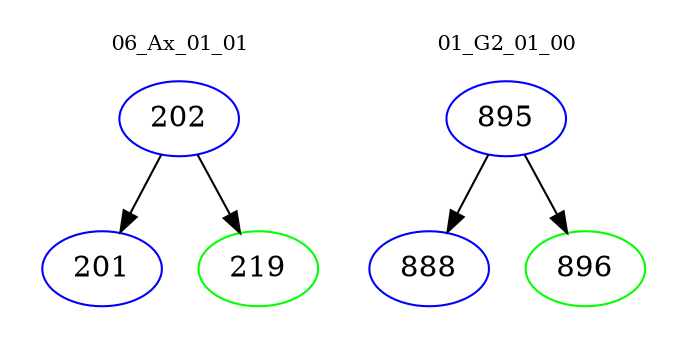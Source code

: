 digraph{
subgraph cluster_0 {
color = white
label = "06_Ax_01_01";
fontsize=10;
T0_202 [label="202", color="blue"]
T0_202 -> T0_201 [color="black"]
T0_201 [label="201", color="blue"]
T0_202 -> T0_219 [color="black"]
T0_219 [label="219", color="green"]
}
subgraph cluster_1 {
color = white
label = "01_G2_01_00";
fontsize=10;
T1_895 [label="895", color="blue"]
T1_895 -> T1_888 [color="black"]
T1_888 [label="888", color="blue"]
T1_895 -> T1_896 [color="black"]
T1_896 [label="896", color="green"]
}
}
